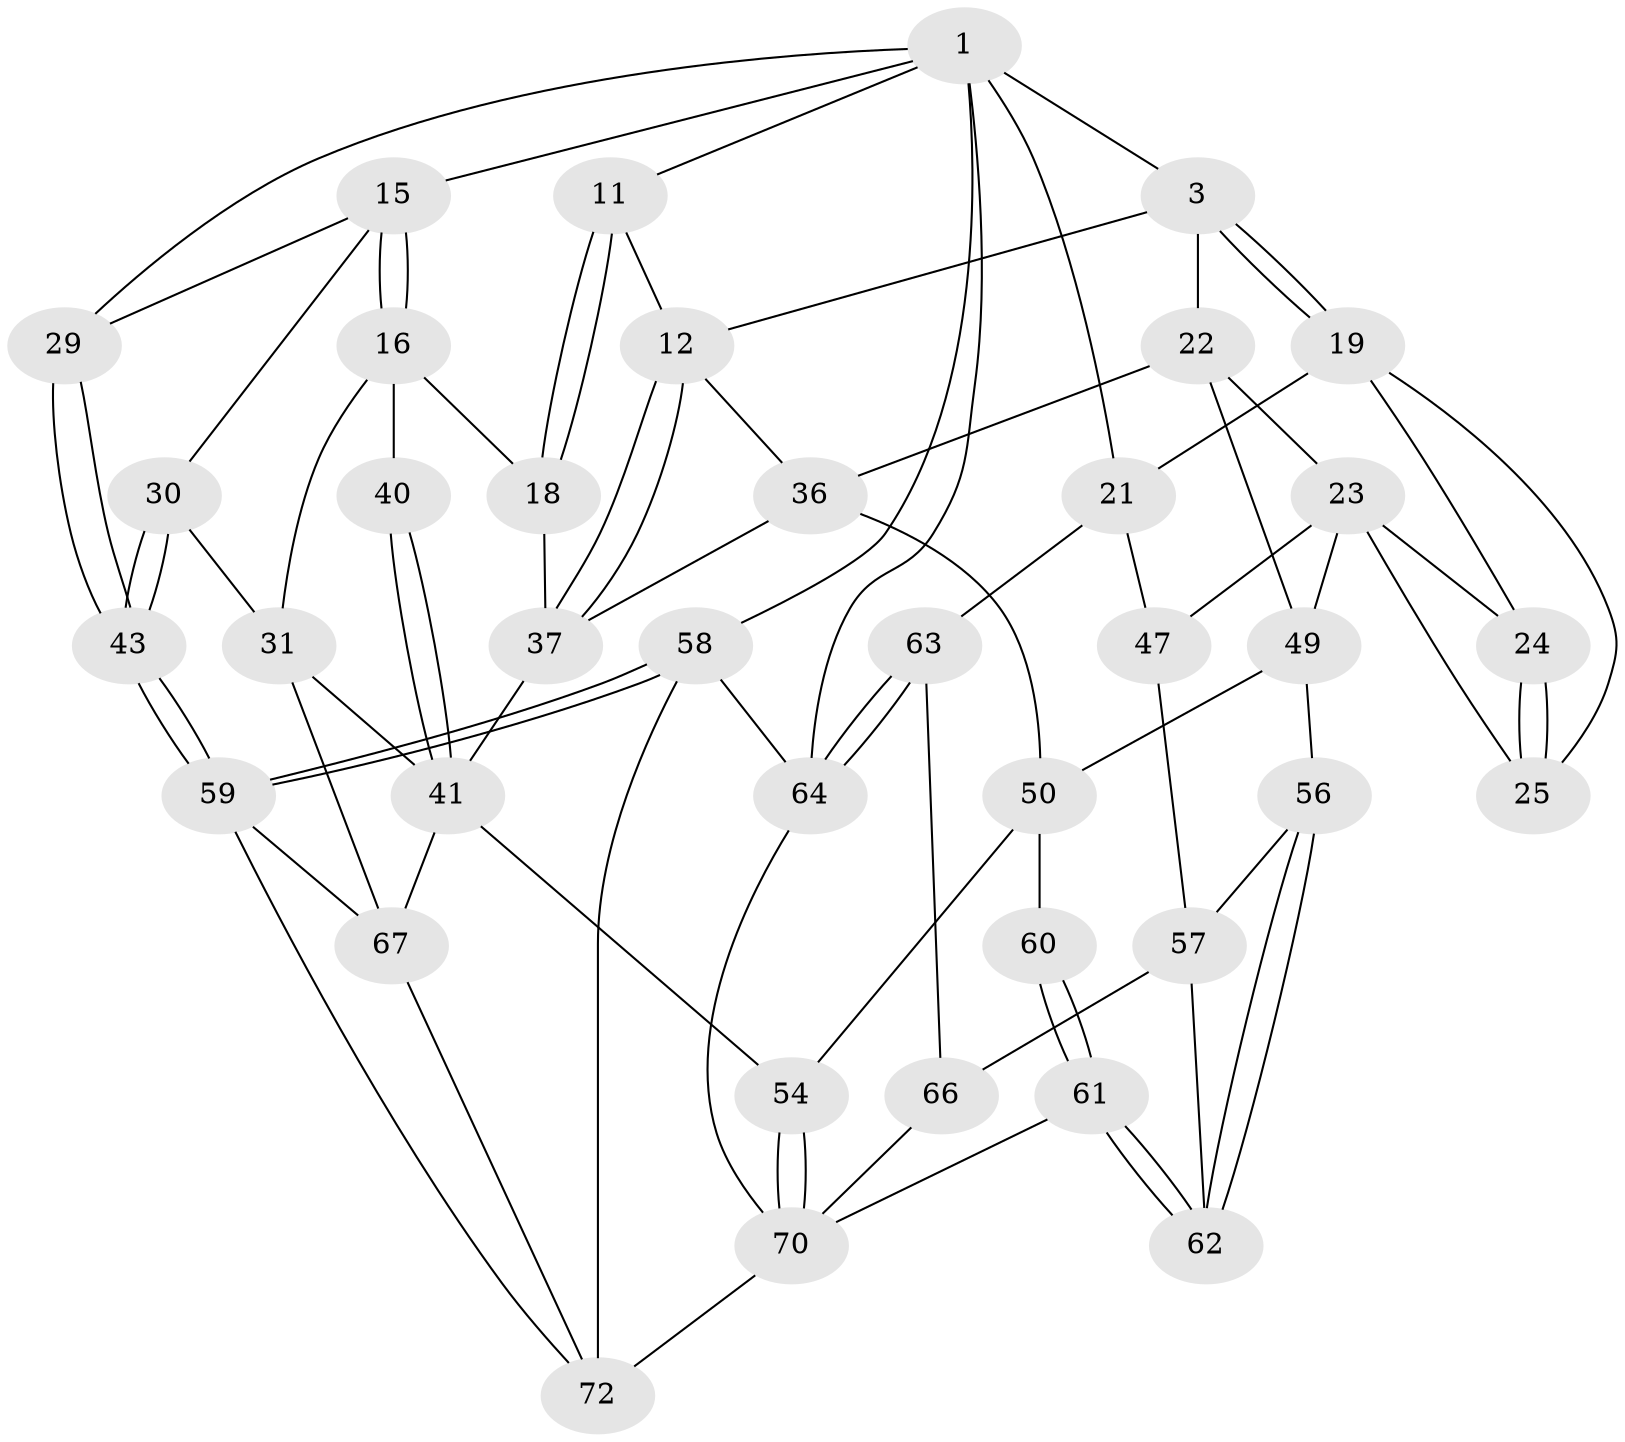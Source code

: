 // original degree distribution, {3: 0.02631578947368421, 4: 0.2236842105263158, 5: 0.5526315789473685, 6: 0.19736842105263158}
// Generated by graph-tools (version 1.1) at 2025/17/03/09/25 04:17:07]
// undirected, 38 vertices, 85 edges
graph export_dot {
graph [start="1"]
  node [color=gray90,style=filled];
  1 [pos="+0.6077466668497895+0",super="+2+6"];
  3 [pos="+0.23844762396156907+0.11623205394197039",super="+4"];
  11 [pos="+0.625078366497895+0.3010541988613053"];
  12 [pos="+0.616204788855262+0.3022941523601217",super="+13"];
  15 [pos="+0.8501725211591143+0.2898822859048442",super="+28"];
  16 [pos="+0.6839334281775884+0.3240933423180309",super="+32+17"];
  18 [pos="+0.630260873630615+0.3043623282833834"];
  19 [pos="+0.20088435539646549+0.17931329361365111",super="+20"];
  21 [pos="+0+0.38692190430970613",super="+48"];
  22 [pos="+0.34798463980311+0.3634566377198396",super="+33"];
  23 [pos="+0.23633010823210823+0.3468722685137762",super="+26"];
  24 [pos="+0.21165130531475201+0.305595458348132"];
  25 [pos="+0.0007050003046576527+0.43593221901570306"];
  29 [pos="+1+0.03364507031032174"];
  30 [pos="+0.9376619005734629+0.5965486217048531"];
  31 [pos="+0.9093395841891847+0.5990939754605564",super="+45"];
  36 [pos="+0.4663196097441823+0.47670212172646503",super="+38"];
  37 [pos="+0.52439281918304+0.6199883923483781",super="+39"];
  40 [pos="+0.6621365691063021+0.520849840453634"];
  41 [pos="+0.650361566673673+0.6223251290392923",super="+42"];
  43 [pos="+1+0.6492451551611851"];
  47 [pos="+0.08284540363667006+0.6513033977011525"];
  49 [pos="+0.1846711779432227+0.5977070815694825",super="+52"];
  50 [pos="+0.36551847464043685+0.6242832279054682",super="+51+55"];
  54 [pos="+0.5041105290506795+0.827807209025367"];
  56 [pos="+0.1780468595487758+0.722721219769525"];
  57 [pos="+0.11284487618683667+0.7264412534623157",super="+65"];
  58 [pos="+1+1",super="+74"];
  59 [pos="+1+0.9227564776181155",super="+69"];
  60 [pos="+0.2981525464967471+0.7536210265368882"];
  61 [pos="+0.2864345440539023+0.9747502152613978"];
  62 [pos="+0.2062195343161713+0.8904941386955526"];
  63 [pos="+0+0.8034410855449279"];
  64 [pos="+0+1"];
  66 [pos="+0+0.8127210558089536"];
  67 [pos="+0.7631677211175706+0.7376346648087037",super="+68"];
  70 [pos="+0.42352870666943665+1",super="+71"];
  72 [pos="+0.7805325205818766+0.862695789241983",super="+73"];
  1 -- 3 [weight=2];
  1 -- 64;
  1 -- 11;
  1 -- 15;
  1 -- 21;
  1 -- 58;
  1 -- 29;
  3 -- 19;
  3 -- 19;
  3 -- 12;
  3 -- 22;
  11 -- 12;
  11 -- 18;
  11 -- 18;
  12 -- 37;
  12 -- 37;
  12 -- 36;
  15 -- 16;
  15 -- 16;
  15 -- 29;
  15 -- 30;
  16 -- 40 [weight=2];
  16 -- 31;
  16 -- 18;
  18 -- 37;
  19 -- 24;
  19 -- 25;
  19 -- 21;
  21 -- 63;
  21 -- 47;
  22 -- 23 [weight=2];
  22 -- 49;
  22 -- 36 [weight=2];
  23 -- 24;
  23 -- 49;
  23 -- 25;
  23 -- 47;
  24 -- 25;
  24 -- 25;
  29 -- 43;
  29 -- 43;
  30 -- 31;
  30 -- 43;
  30 -- 43;
  31 -- 41;
  31 -- 67;
  36 -- 50;
  36 -- 37;
  37 -- 41;
  40 -- 41;
  40 -- 41;
  41 -- 54;
  41 -- 67;
  43 -- 59;
  43 -- 59;
  47 -- 57;
  49 -- 56;
  49 -- 50;
  50 -- 60 [weight=2];
  50 -- 54;
  54 -- 70;
  54 -- 70;
  56 -- 57;
  56 -- 62;
  56 -- 62;
  57 -- 66;
  57 -- 62;
  58 -- 59;
  58 -- 59;
  58 -- 64;
  58 -- 72 [weight=2];
  59 -- 72;
  59 -- 67;
  60 -- 61;
  60 -- 61;
  61 -- 62;
  61 -- 62;
  61 -- 70;
  63 -- 64;
  63 -- 64;
  63 -- 66;
  64 -- 70;
  66 -- 70;
  67 -- 72;
  70 -- 72;
}
